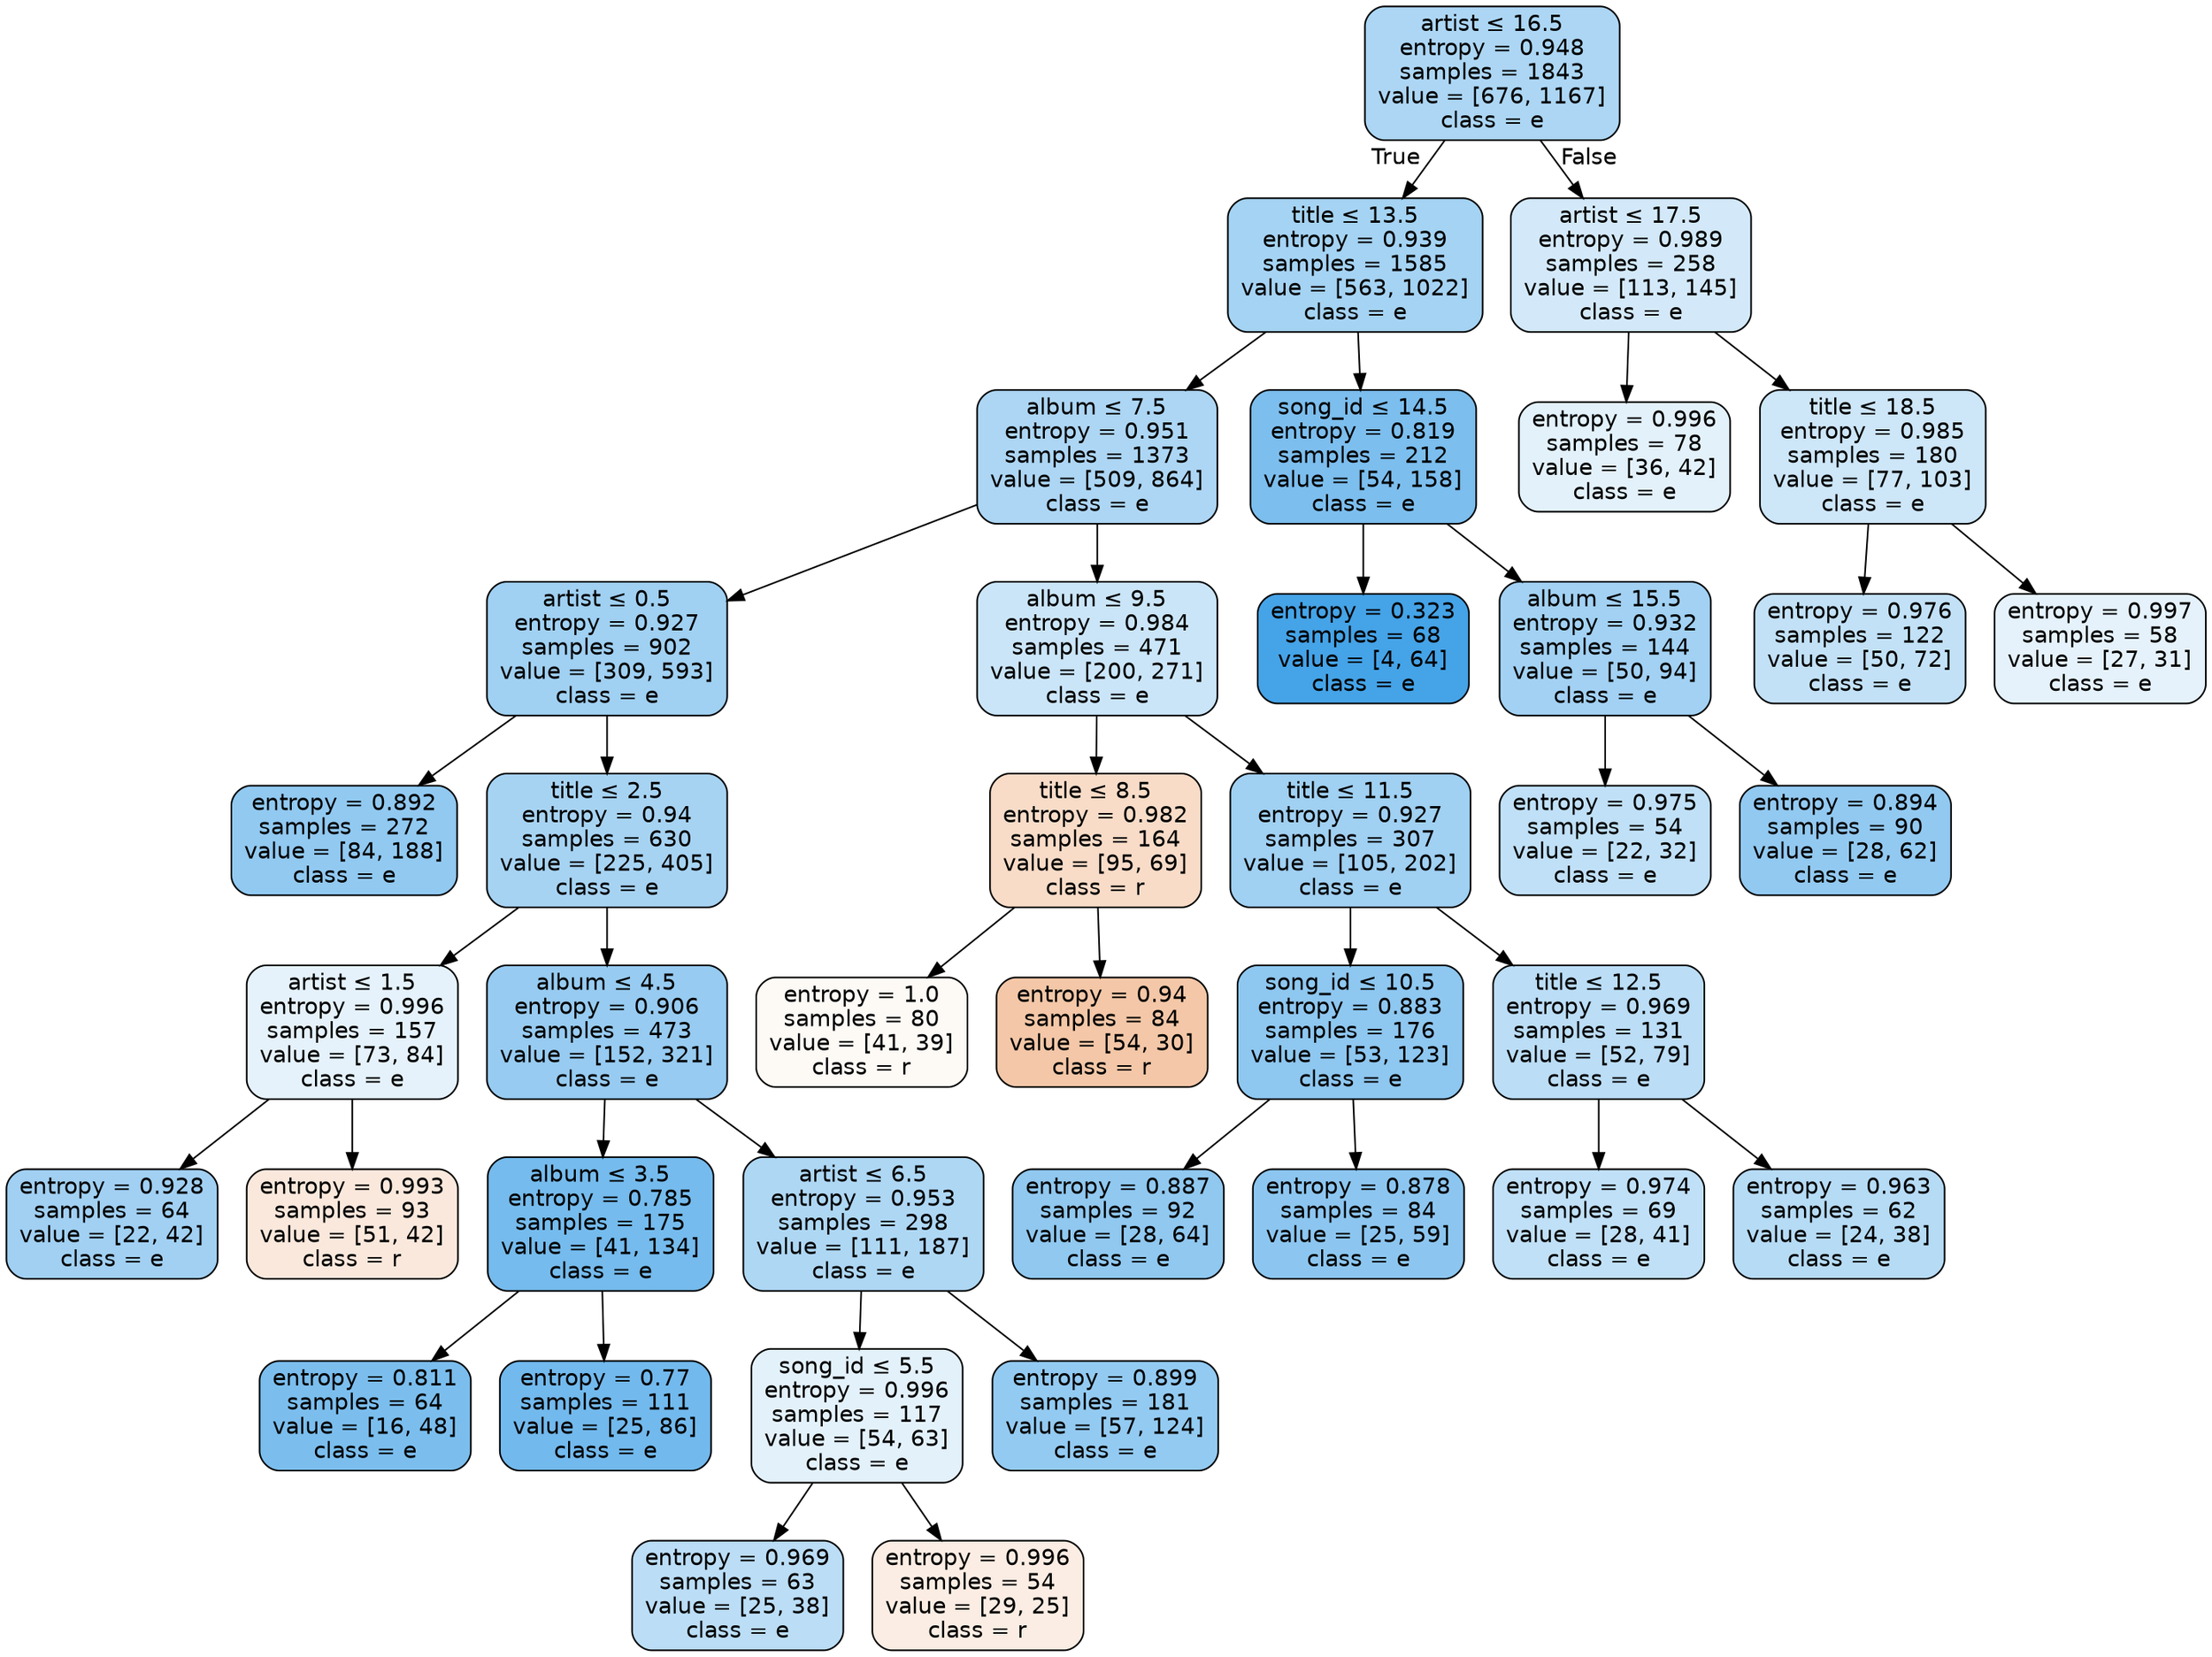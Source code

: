 digraph Tree {
node [shape=box, style="filled, rounded", color="black", fontname=helvetica] ;
edge [fontname=helvetica] ;
0 [label=<artist &le; 16.5<br/>entropy = 0.948<br/>samples = 1843<br/>value = [676, 1167]<br/>class = e>, fillcolor="#399de56b"] ;
1 [label=<title &le; 13.5<br/>entropy = 0.939<br/>samples = 1585<br/>value = [563, 1022]<br/>class = e>, fillcolor="#399de573"] ;
0 -> 1 [labeldistance=2.5, labelangle=45, headlabel="True"] ;
2 [label=<album &le; 7.5<br/>entropy = 0.951<br/>samples = 1373<br/>value = [509, 864]<br/>class = e>, fillcolor="#399de569"] ;
1 -> 2 ;
3 [label=<artist &le; 0.5<br/>entropy = 0.927<br/>samples = 902<br/>value = [309, 593]<br/>class = e>, fillcolor="#399de57a"] ;
2 -> 3 ;
4 [label=<entropy = 0.892<br/>samples = 272<br/>value = [84, 188]<br/>class = e>, fillcolor="#399de58d"] ;
3 -> 4 ;
5 [label=<title &le; 2.5<br/>entropy = 0.94<br/>samples = 630<br/>value = [225, 405]<br/>class = e>, fillcolor="#399de571"] ;
3 -> 5 ;
6 [label=<artist &le; 1.5<br/>entropy = 0.996<br/>samples = 157<br/>value = [73, 84]<br/>class = e>, fillcolor="#399de521"] ;
5 -> 6 ;
7 [label=<entropy = 0.928<br/>samples = 64<br/>value = [22, 42]<br/>class = e>, fillcolor="#399de579"] ;
6 -> 7 ;
8 [label=<entropy = 0.993<br/>samples = 93<br/>value = [51, 42]<br/>class = r>, fillcolor="#e581392d"] ;
6 -> 8 ;
9 [label=<album &le; 4.5<br/>entropy = 0.906<br/>samples = 473<br/>value = [152, 321]<br/>class = e>, fillcolor="#399de586"] ;
5 -> 9 ;
10 [label=<album &le; 3.5<br/>entropy = 0.785<br/>samples = 175<br/>value = [41, 134]<br/>class = e>, fillcolor="#399de5b1"] ;
9 -> 10 ;
11 [label=<entropy = 0.811<br/>samples = 64<br/>value = [16, 48]<br/>class = e>, fillcolor="#399de5aa"] ;
10 -> 11 ;
12 [label=<entropy = 0.77<br/>samples = 111<br/>value = [25, 86]<br/>class = e>, fillcolor="#399de5b5"] ;
10 -> 12 ;
13 [label=<artist &le; 6.5<br/>entropy = 0.953<br/>samples = 298<br/>value = [111, 187]<br/>class = e>, fillcolor="#399de568"] ;
9 -> 13 ;
14 [label=<song_id &le; 5.5<br/>entropy = 0.996<br/>samples = 117<br/>value = [54, 63]<br/>class = e>, fillcolor="#399de524"] ;
13 -> 14 ;
15 [label=<entropy = 0.969<br/>samples = 63<br/>value = [25, 38]<br/>class = e>, fillcolor="#399de557"] ;
14 -> 15 ;
16 [label=<entropy = 0.996<br/>samples = 54<br/>value = [29, 25]<br/>class = r>, fillcolor="#e5813923"] ;
14 -> 16 ;
17 [label=<entropy = 0.899<br/>samples = 181<br/>value = [57, 124]<br/>class = e>, fillcolor="#399de58a"] ;
13 -> 17 ;
18 [label=<album &le; 9.5<br/>entropy = 0.984<br/>samples = 471<br/>value = [200, 271]<br/>class = e>, fillcolor="#399de543"] ;
2 -> 18 ;
19 [label=<title &le; 8.5<br/>entropy = 0.982<br/>samples = 164<br/>value = [95, 69]<br/>class = r>, fillcolor="#e5813946"] ;
18 -> 19 ;
20 [label=<entropy = 1.0<br/>samples = 80<br/>value = [41, 39]<br/>class = r>, fillcolor="#e581390c"] ;
19 -> 20 ;
21 [label=<entropy = 0.94<br/>samples = 84<br/>value = [54, 30]<br/>class = r>, fillcolor="#e5813971"] ;
19 -> 21 ;
22 [label=<title &le; 11.5<br/>entropy = 0.927<br/>samples = 307<br/>value = [105, 202]<br/>class = e>, fillcolor="#399de57a"] ;
18 -> 22 ;
23 [label=<song_id &le; 10.5<br/>entropy = 0.883<br/>samples = 176<br/>value = [53, 123]<br/>class = e>, fillcolor="#399de591"] ;
22 -> 23 ;
24 [label=<entropy = 0.887<br/>samples = 92<br/>value = [28, 64]<br/>class = e>, fillcolor="#399de58f"] ;
23 -> 24 ;
25 [label=<entropy = 0.878<br/>samples = 84<br/>value = [25, 59]<br/>class = e>, fillcolor="#399de593"] ;
23 -> 25 ;
26 [label=<title &le; 12.5<br/>entropy = 0.969<br/>samples = 131<br/>value = [52, 79]<br/>class = e>, fillcolor="#399de557"] ;
22 -> 26 ;
27 [label=<entropy = 0.974<br/>samples = 69<br/>value = [28, 41]<br/>class = e>, fillcolor="#399de551"] ;
26 -> 27 ;
28 [label=<entropy = 0.963<br/>samples = 62<br/>value = [24, 38]<br/>class = e>, fillcolor="#399de55e"] ;
26 -> 28 ;
29 [label=<song_id &le; 14.5<br/>entropy = 0.819<br/>samples = 212<br/>value = [54, 158]<br/>class = e>, fillcolor="#399de5a8"] ;
1 -> 29 ;
30 [label=<entropy = 0.323<br/>samples = 68<br/>value = [4, 64]<br/>class = e>, fillcolor="#399de5ef"] ;
29 -> 30 ;
31 [label=<album &le; 15.5<br/>entropy = 0.932<br/>samples = 144<br/>value = [50, 94]<br/>class = e>, fillcolor="#399de577"] ;
29 -> 31 ;
32 [label=<entropy = 0.975<br/>samples = 54<br/>value = [22, 32]<br/>class = e>, fillcolor="#399de550"] ;
31 -> 32 ;
33 [label=<entropy = 0.894<br/>samples = 90<br/>value = [28, 62]<br/>class = e>, fillcolor="#399de58c"] ;
31 -> 33 ;
34 [label=<artist &le; 17.5<br/>entropy = 0.989<br/>samples = 258<br/>value = [113, 145]<br/>class = e>, fillcolor="#399de538"] ;
0 -> 34 [labeldistance=2.5, labelangle=-45, headlabel="False"] ;
35 [label=<entropy = 0.996<br/>samples = 78<br/>value = [36, 42]<br/>class = e>, fillcolor="#399de524"] ;
34 -> 35 ;
36 [label=<title &le; 18.5<br/>entropy = 0.985<br/>samples = 180<br/>value = [77, 103]<br/>class = e>, fillcolor="#399de540"] ;
34 -> 36 ;
37 [label=<entropy = 0.976<br/>samples = 122<br/>value = [50, 72]<br/>class = e>, fillcolor="#399de54e"] ;
36 -> 37 ;
38 [label=<entropy = 0.997<br/>samples = 58<br/>value = [27, 31]<br/>class = e>, fillcolor="#399de521"] ;
36 -> 38 ;
}
